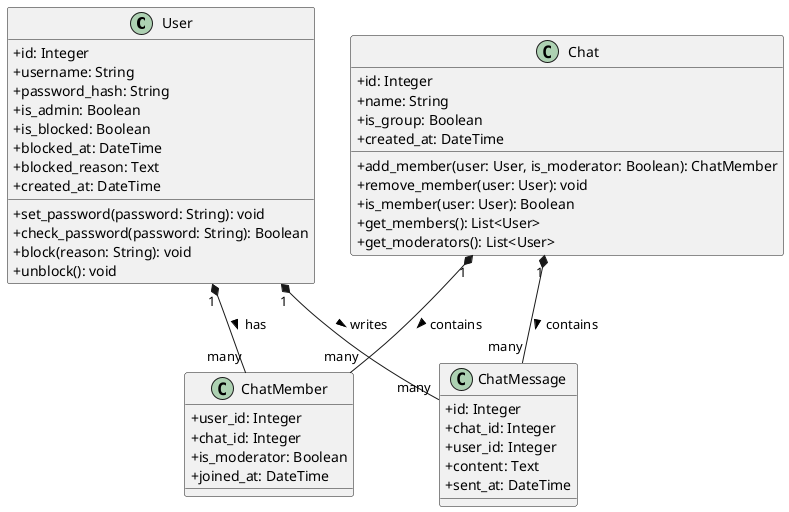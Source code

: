 @startuml Class Diagram

skinparam classAttributeIconSize 0

class User {
  +id: Integer
  +username: String
  +password_hash: String
  +is_admin: Boolean
  +is_blocked: Boolean
  +blocked_at: DateTime
  +blocked_reason: Text
  +created_at: DateTime
  +set_password(password: String): void
  +check_password(password: String): Boolean
  +block(reason: String): void
  +unblock(): void
}

class Chat {
  +id: Integer
  +name: String
  +is_group: Boolean
  +created_at: DateTime
  +add_member(user: User, is_moderator: Boolean): ChatMember
  +remove_member(user: User): void
  +is_member(user: User): Boolean
  +get_members(): List<User>
  +get_moderators(): List<User>
}

class ChatMember {
  +user_id: Integer
  +chat_id: Integer
  +is_moderator: Boolean
  +joined_at: DateTime
}

class ChatMessage {
  +id: Integer
  +chat_id: Integer
  +user_id: Integer
  +content: Text
  +sent_at: DateTime
}

User "1" *-- "many" ChatMember : has >
Chat "1" *-- "many" ChatMember : contains >
User "1" *-- "many" ChatMessage : writes >
Chat "1" *-- "many" ChatMessage : contains >

@enduml
